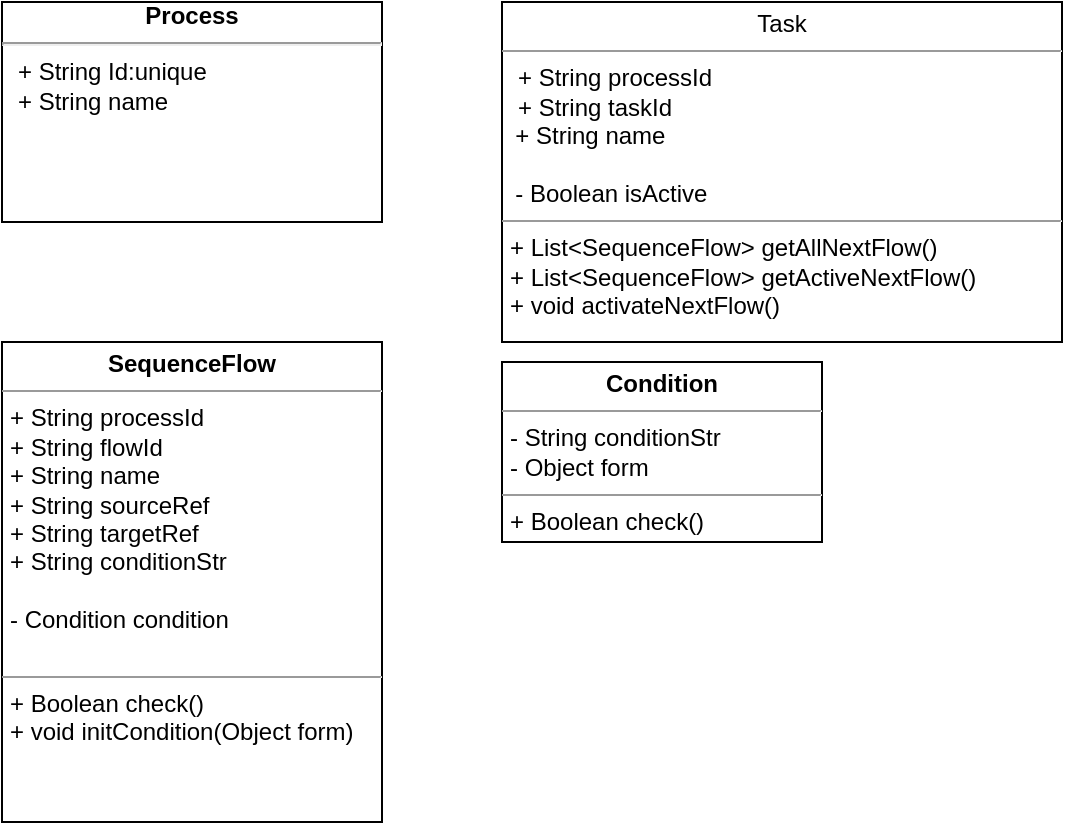 <mxfile version="20.5.1" type="github">
  <diagram id="irxYXEMwynxG1fhxJzVo" name="Page-1">
    <mxGraphModel dx="1426" dy="792" grid="1" gridSize="10" guides="1" tooltips="1" connect="1" arrows="1" fold="1" page="1" pageScale="1" pageWidth="850" pageHeight="1100" math="0" shadow="0">
      <root>
        <mxCell id="0" />
        <mxCell id="1" parent="0" />
        <mxCell id="L5ERG233UL1eMyCegkhS-17" value="&lt;div align=&quot;center&quot;&gt;&lt;b&gt;Process&lt;/b&gt;&lt;br&gt;&lt;/div&gt;&lt;hr&gt;&lt;p style=&quot;margin:0px;margin-left:8px;&quot;&gt;+ String Id:unique&lt;/p&gt;&lt;p style=&quot;margin:0px;margin-left:8px;&quot;&gt;+ String name&lt;/p&gt;&lt;p style=&quot;margin:0px;margin-left:8px;&quot;&gt;&lt;br&gt;&lt;/p&gt;" style="verticalAlign=middle;align=left;overflow=fill;fontSize=12;fontFamily=Helvetica;html=1;" parent="1" vertex="1">
          <mxGeometry x="190" y="100" width="190" height="110" as="geometry" />
        </mxCell>
        <mxCell id="L5ERG233UL1eMyCegkhS-21" value="&lt;p style=&quot;margin:0px;margin-top:4px;text-align:center;&quot;&gt;&lt;b&gt;SequenceFlow&lt;/b&gt;&lt;br&gt;&lt;/p&gt;&lt;hr size=&quot;1&quot;&gt;&lt;p style=&quot;margin:0px;margin-left:4px;&quot;&gt;+ String processId&lt;/p&gt;&lt;p style=&quot;margin:0px;margin-left:4px;&quot;&gt;+ String flowId&lt;/p&gt;&lt;p style=&quot;margin:0px;margin-left:4px;&quot;&gt;+ String name&lt;/p&gt;&lt;p style=&quot;margin:0px;margin-left:4px;&quot;&gt;+ String sourceRef&lt;/p&gt;&lt;p style=&quot;margin:0px;margin-left:4px;&quot;&gt;+ String targetRef&lt;br&gt;+ String conditionStr&lt;br&gt;&lt;/p&gt;&lt;p style=&quot;margin:0px;margin-left:4px;&quot;&gt;&lt;br&gt;&lt;/p&gt;&lt;p style=&quot;margin:0px;margin-left:4px;&quot;&gt;- Condition condition&lt;br&gt;&lt;/p&gt;&lt;p style=&quot;margin:0px;margin-left:4px;&quot;&gt;&lt;br&gt;&lt;/p&gt;&lt;hr size=&quot;1&quot;&gt;&lt;p style=&quot;margin:0px;margin-left:4px;&quot;&gt;+ Boolean check()&lt;/p&gt;&lt;p style=&quot;margin:0px;margin-left:4px;&quot;&gt;+ void initCondition(Object form)&lt;br&gt;&lt;/p&gt;&lt;p style=&quot;margin:0px;margin-left:4px;&quot;&gt;&lt;br&gt;&lt;/p&gt;" style="verticalAlign=top;align=left;overflow=fill;fontSize=12;fontFamily=Helvetica;html=1;" parent="1" vertex="1">
          <mxGeometry x="190" y="270" width="190" height="240" as="geometry" />
        </mxCell>
        <mxCell id="aLDOUh4v3opePZZqZGgN-1" value="&lt;p style=&quot;margin:0px;margin-top:4px;text-align:center;&quot;&gt;&lt;b&gt;Condition&lt;/b&gt;&lt;br&gt;&lt;/p&gt;&lt;hr size=&quot;1&quot;&gt;&lt;p style=&quot;margin:0px;margin-left:4px;&quot;&gt;- String conditionStr&lt;/p&gt;&lt;p style=&quot;margin:0px;margin-left:4px;&quot;&gt;- Object form&lt;br&gt;&lt;/p&gt;&lt;hr size=&quot;1&quot;&gt;&lt;p style=&quot;margin:0px;margin-left:4px;&quot;&gt;+ Boolean check()&lt;br&gt;&lt;/p&gt;" style="verticalAlign=top;align=left;overflow=fill;fontSize=12;fontFamily=Helvetica;html=1;" vertex="1" parent="1">
          <mxGeometry x="440" y="280" width="160" height="90" as="geometry" />
        </mxCell>
        <mxCell id="aLDOUh4v3opePZZqZGgN-2" value="&lt;p style=&quot;margin:0px;margin-top:4px;text-align:center;&quot;&gt;Task&lt;br&gt;&lt;/p&gt;&lt;hr size=&quot;1&quot;&gt;&lt;p style=&quot;margin:0px;margin-left:8px;&quot;&gt;+ String processId&lt;/p&gt;&lt;p style=&quot;margin:0px;margin-left:8px;&quot;&gt;+ String taskId&lt;br&gt;&lt;/p&gt;&lt;div&gt;&amp;nbsp; + String name&lt;/div&gt;&lt;div&gt;&amp;nbsp;&lt;/div&gt;&lt;div&gt;&amp;nbsp; - Boolean isActive&lt;br&gt;&lt;/div&gt;&lt;hr size=&quot;1&quot;&gt;&lt;p style=&quot;margin:0px;margin-left:4px;&quot;&gt;+ List&amp;lt;SequenceFlow&amp;gt; getAllNextFlow()&lt;br&gt;+ List&amp;lt;SequenceFlow&amp;gt; getActiveNextFlow()&lt;/p&gt;&lt;p style=&quot;margin:0px;margin-left:4px;&quot;&gt;+ void activateNextFlow()&lt;br&gt;&lt;/p&gt;" style="verticalAlign=top;align=left;overflow=fill;fontSize=12;fontFamily=Helvetica;html=1;" vertex="1" parent="1">
          <mxGeometry x="440" y="100" width="280" height="170" as="geometry" />
        </mxCell>
      </root>
    </mxGraphModel>
  </diagram>
</mxfile>

